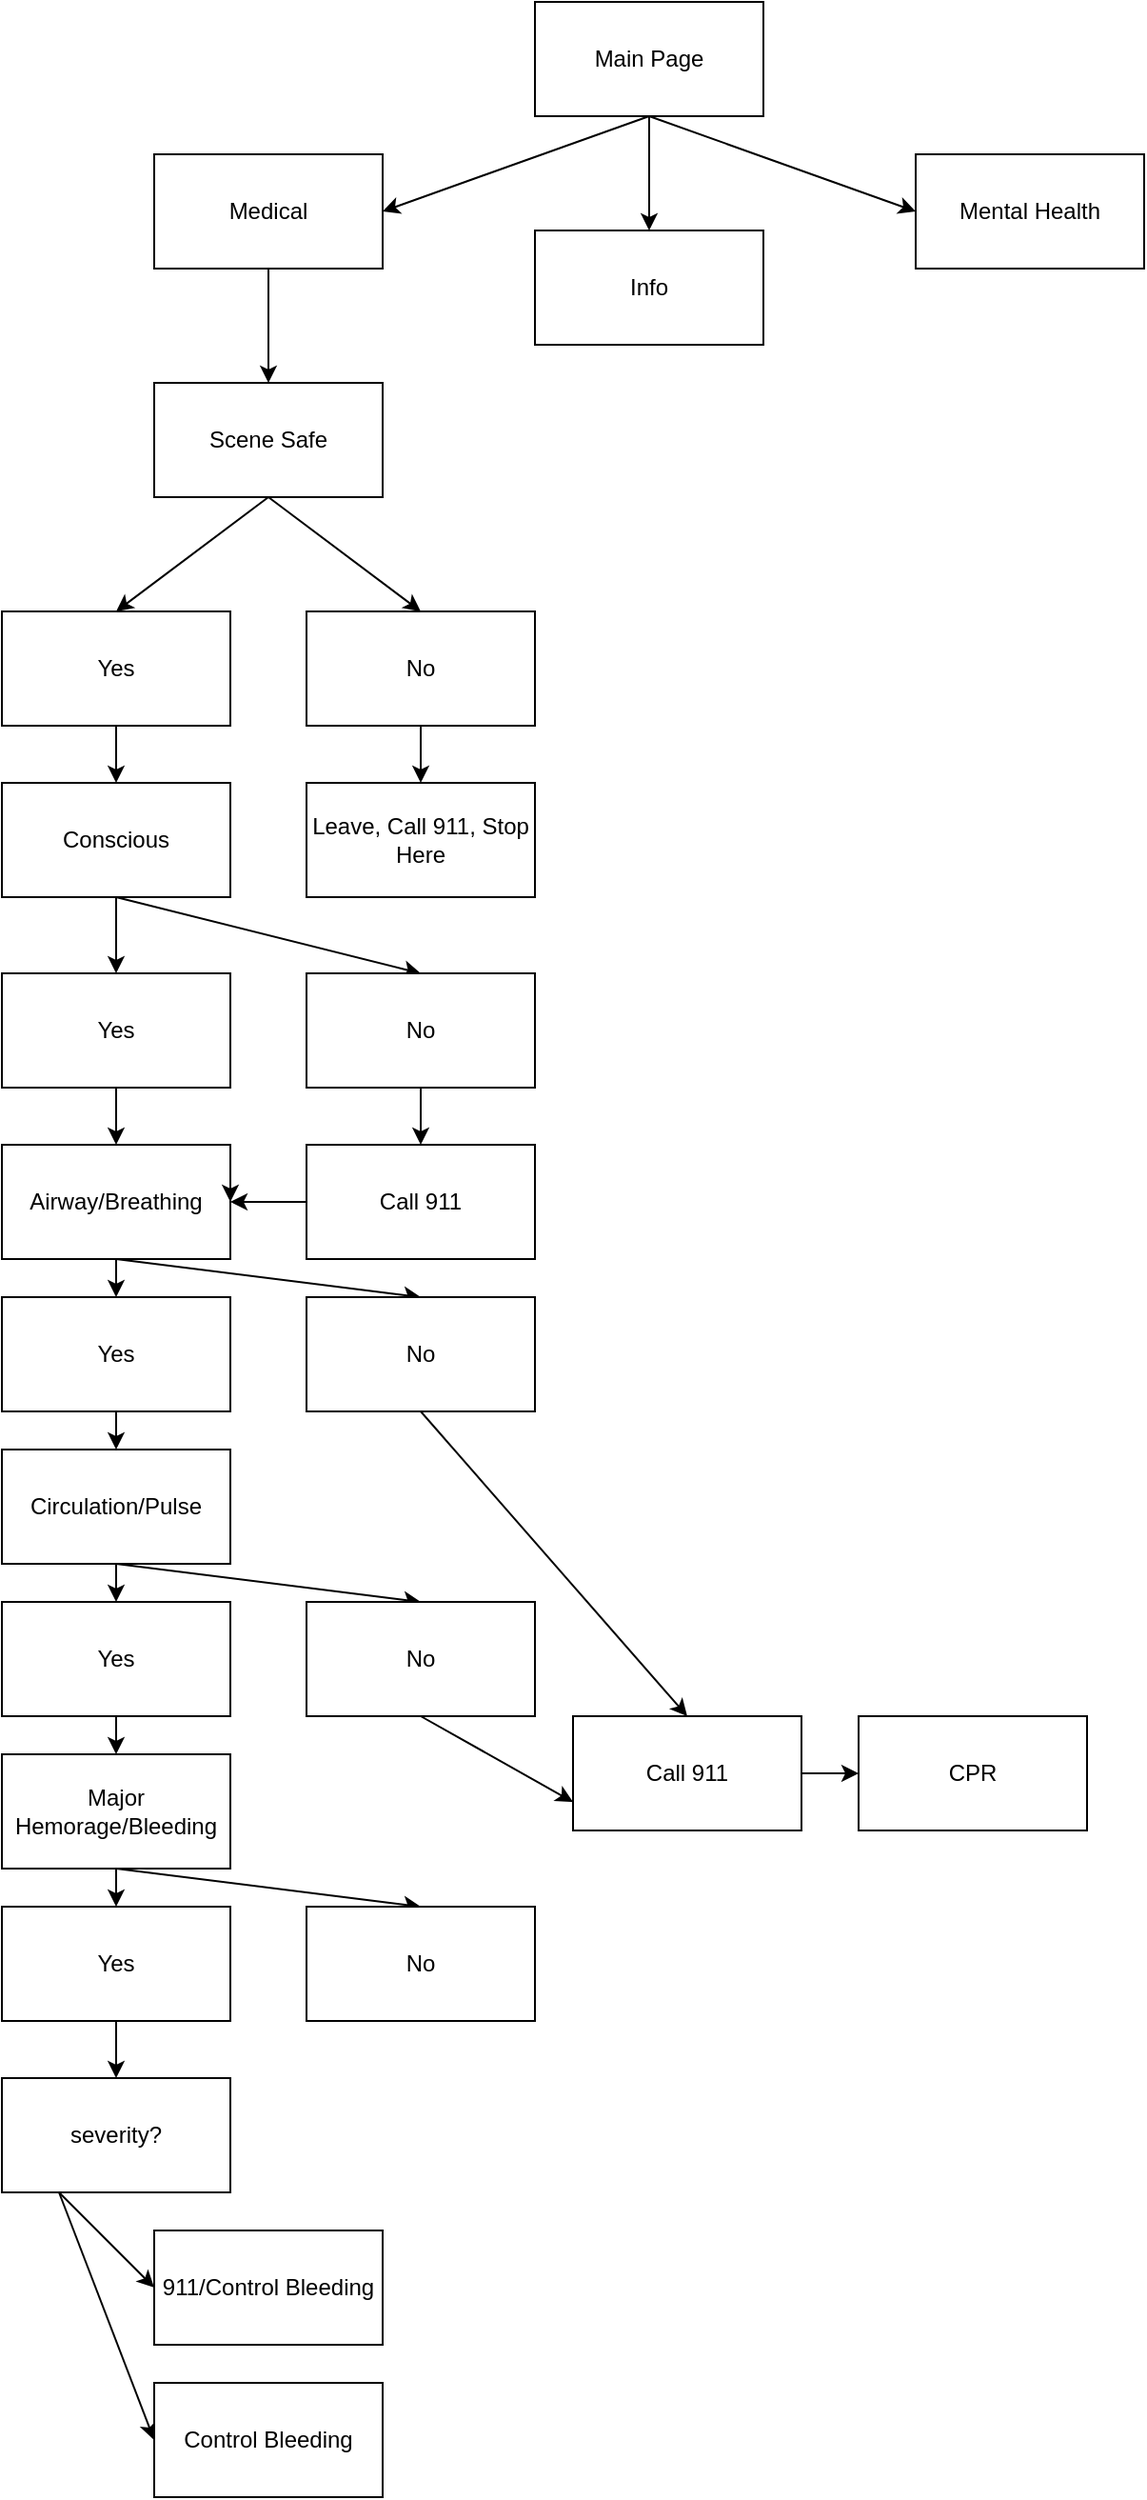 <mxfile version="14.4.4" type="github">
  <diagram id="Jmt0tOEUqf-Zn0J5SS5X" name="Page-1">
    <mxGraphModel dx="862" dy="482" grid="1" gridSize="10" guides="1" tooltips="1" connect="1" arrows="1" fold="1" page="1" pageScale="1" pageWidth="850" pageHeight="1100" math="0" shadow="0">
      <root>
        <mxCell id="0" />
        <mxCell id="1" parent="0" />
        <mxCell id="mOSQkUv-fbBOUkvzw68a-9" style="edgeStyle=none;rounded=0;orthogonalLoop=1;jettySize=auto;html=1;exitX=0.5;exitY=1;exitDx=0;exitDy=0;entryX=0;entryY=0.5;entryDx=0;entryDy=0;" edge="1" parent="1" source="mOSQkUv-fbBOUkvzw68a-1" target="mOSQkUv-fbBOUkvzw68a-4">
          <mxGeometry relative="1" as="geometry" />
        </mxCell>
        <mxCell id="mOSQkUv-fbBOUkvzw68a-1" value="Main Page" style="rounded=0;whiteSpace=wrap;html=1;" vertex="1" parent="1">
          <mxGeometry x="360" y="40" width="120" height="60" as="geometry" />
        </mxCell>
        <mxCell id="mOSQkUv-fbBOUkvzw68a-12" style="edgeStyle=none;rounded=0;orthogonalLoop=1;jettySize=auto;html=1;exitX=0.5;exitY=1;exitDx=0;exitDy=0;entryX=0.5;entryY=0;entryDx=0;entryDy=0;" edge="1" parent="1" source="mOSQkUv-fbBOUkvzw68a-2" target="mOSQkUv-fbBOUkvzw68a-10">
          <mxGeometry relative="1" as="geometry" />
        </mxCell>
        <mxCell id="mOSQkUv-fbBOUkvzw68a-2" value="Medical" style="rounded=0;whiteSpace=wrap;html=1;" vertex="1" parent="1">
          <mxGeometry x="160" y="120" width="120" height="60" as="geometry" />
        </mxCell>
        <mxCell id="mOSQkUv-fbBOUkvzw68a-3" value="Info" style="rounded=0;whiteSpace=wrap;html=1;" vertex="1" parent="1">
          <mxGeometry x="360" y="160" width="120" height="60" as="geometry" />
        </mxCell>
        <mxCell id="mOSQkUv-fbBOUkvzw68a-4" value="Mental Health" style="rounded=0;whiteSpace=wrap;html=1;" vertex="1" parent="1">
          <mxGeometry x="560" y="120" width="120" height="60" as="geometry" />
        </mxCell>
        <mxCell id="mOSQkUv-fbBOUkvzw68a-5" value="" style="endArrow=classic;html=1;exitX=0.5;exitY=1;exitDx=0;exitDy=0;entryX=1;entryY=0.5;entryDx=0;entryDy=0;" edge="1" parent="1" source="mOSQkUv-fbBOUkvzw68a-1" target="mOSQkUv-fbBOUkvzw68a-2">
          <mxGeometry width="50" height="50" relative="1" as="geometry">
            <mxPoint x="400" y="300" as="sourcePoint" />
            <mxPoint x="450" y="250" as="targetPoint" />
          </mxGeometry>
        </mxCell>
        <mxCell id="mOSQkUv-fbBOUkvzw68a-6" value="" style="endArrow=classic;html=1;entryX=0.5;entryY=0;entryDx=0;entryDy=0;" edge="1" parent="1" target="mOSQkUv-fbBOUkvzw68a-3">
          <mxGeometry width="50" height="50" relative="1" as="geometry">
            <mxPoint x="420" y="100" as="sourcePoint" />
            <mxPoint x="450" y="250" as="targetPoint" />
          </mxGeometry>
        </mxCell>
        <mxCell id="mOSQkUv-fbBOUkvzw68a-18" style="edgeStyle=none;rounded=0;orthogonalLoop=1;jettySize=auto;html=1;exitX=0.5;exitY=1;exitDx=0;exitDy=0;entryX=0.5;entryY=0;entryDx=0;entryDy=0;" edge="1" parent="1" source="mOSQkUv-fbBOUkvzw68a-10" target="mOSQkUv-fbBOUkvzw68a-14">
          <mxGeometry relative="1" as="geometry" />
        </mxCell>
        <mxCell id="mOSQkUv-fbBOUkvzw68a-19" style="edgeStyle=none;rounded=0;orthogonalLoop=1;jettySize=auto;html=1;exitX=0.5;exitY=1;exitDx=0;exitDy=0;entryX=0.5;entryY=0;entryDx=0;entryDy=0;" edge="1" parent="1" source="mOSQkUv-fbBOUkvzw68a-10" target="mOSQkUv-fbBOUkvzw68a-13">
          <mxGeometry relative="1" as="geometry" />
        </mxCell>
        <mxCell id="mOSQkUv-fbBOUkvzw68a-10" value="Scene Safe" style="rounded=0;whiteSpace=wrap;html=1;" vertex="1" parent="1">
          <mxGeometry x="160" y="240" width="120" height="60" as="geometry" />
        </mxCell>
        <mxCell id="mOSQkUv-fbBOUkvzw68a-21" style="edgeStyle=none;rounded=0;orthogonalLoop=1;jettySize=auto;html=1;exitX=0.5;exitY=1;exitDx=0;exitDy=0;entryX=0.5;entryY=0;entryDx=0;entryDy=0;" edge="1" parent="1" source="mOSQkUv-fbBOUkvzw68a-13" target="mOSQkUv-fbBOUkvzw68a-20">
          <mxGeometry relative="1" as="geometry" />
        </mxCell>
        <mxCell id="mOSQkUv-fbBOUkvzw68a-13" value="Yes" style="rounded=0;whiteSpace=wrap;html=1;" vertex="1" parent="1">
          <mxGeometry x="80" y="360" width="120" height="60" as="geometry" />
        </mxCell>
        <mxCell id="mOSQkUv-fbBOUkvzw68a-17" style="edgeStyle=none;rounded=0;orthogonalLoop=1;jettySize=auto;html=1;exitX=0.5;exitY=1;exitDx=0;exitDy=0;" edge="1" parent="1" source="mOSQkUv-fbBOUkvzw68a-14" target="mOSQkUv-fbBOUkvzw68a-15">
          <mxGeometry relative="1" as="geometry" />
        </mxCell>
        <mxCell id="mOSQkUv-fbBOUkvzw68a-14" value="No" style="rounded=0;whiteSpace=wrap;html=1;" vertex="1" parent="1">
          <mxGeometry x="240" y="360" width="120" height="60" as="geometry" />
        </mxCell>
        <mxCell id="mOSQkUv-fbBOUkvzw68a-15" value="Leave, Call 911, Stop Here" style="rounded=0;whiteSpace=wrap;html=1;" vertex="1" parent="1">
          <mxGeometry x="240" y="450" width="120" height="60" as="geometry" />
        </mxCell>
        <mxCell id="mOSQkUv-fbBOUkvzw68a-24" style="edgeStyle=none;rounded=0;orthogonalLoop=1;jettySize=auto;html=1;exitX=0.5;exitY=1;exitDx=0;exitDy=0;entryX=0.5;entryY=0;entryDx=0;entryDy=0;" edge="1" parent="1" source="mOSQkUv-fbBOUkvzw68a-20" target="mOSQkUv-fbBOUkvzw68a-22">
          <mxGeometry relative="1" as="geometry" />
        </mxCell>
        <mxCell id="mOSQkUv-fbBOUkvzw68a-25" style="edgeStyle=none;rounded=0;orthogonalLoop=1;jettySize=auto;html=1;exitX=0.5;exitY=1;exitDx=0;exitDy=0;entryX=0.5;entryY=0;entryDx=0;entryDy=0;" edge="1" parent="1" source="mOSQkUv-fbBOUkvzw68a-20" target="mOSQkUv-fbBOUkvzw68a-23">
          <mxGeometry relative="1" as="geometry" />
        </mxCell>
        <mxCell id="mOSQkUv-fbBOUkvzw68a-20" value="Conscious" style="rounded=0;whiteSpace=wrap;html=1;" vertex="1" parent="1">
          <mxGeometry x="80" y="450" width="120" height="60" as="geometry" />
        </mxCell>
        <mxCell id="mOSQkUv-fbBOUkvzw68a-36" style="edgeStyle=none;rounded=0;orthogonalLoop=1;jettySize=auto;html=1;exitX=0.5;exitY=1;exitDx=0;exitDy=0;" edge="1" parent="1" source="mOSQkUv-fbBOUkvzw68a-22" target="mOSQkUv-fbBOUkvzw68a-27">
          <mxGeometry relative="1" as="geometry" />
        </mxCell>
        <mxCell id="mOSQkUv-fbBOUkvzw68a-22" value="Yes" style="rounded=0;whiteSpace=wrap;html=1;" vertex="1" parent="1">
          <mxGeometry x="80" y="550" width="120" height="60" as="geometry" />
        </mxCell>
        <mxCell id="mOSQkUv-fbBOUkvzw68a-34" style="edgeStyle=none;rounded=0;orthogonalLoop=1;jettySize=auto;html=1;exitX=0.5;exitY=1;exitDx=0;exitDy=0;entryX=0.5;entryY=0;entryDx=0;entryDy=0;" edge="1" parent="1" source="mOSQkUv-fbBOUkvzw68a-23" target="mOSQkUv-fbBOUkvzw68a-26">
          <mxGeometry relative="1" as="geometry" />
        </mxCell>
        <mxCell id="mOSQkUv-fbBOUkvzw68a-23" value="No" style="rounded=0;whiteSpace=wrap;html=1;" vertex="1" parent="1">
          <mxGeometry x="240" y="550" width="120" height="60" as="geometry" />
        </mxCell>
        <mxCell id="mOSQkUv-fbBOUkvzw68a-35" style="edgeStyle=none;rounded=0;orthogonalLoop=1;jettySize=auto;html=1;exitX=0;exitY=0.5;exitDx=0;exitDy=0;entryX=1;entryY=0.5;entryDx=0;entryDy=0;" edge="1" parent="1" source="mOSQkUv-fbBOUkvzw68a-26" target="mOSQkUv-fbBOUkvzw68a-27">
          <mxGeometry relative="1" as="geometry" />
        </mxCell>
        <mxCell id="mOSQkUv-fbBOUkvzw68a-26" value="Call 911" style="rounded=0;whiteSpace=wrap;html=1;" vertex="1" parent="1">
          <mxGeometry x="240" y="640" width="120" height="60" as="geometry" />
        </mxCell>
        <mxCell id="mOSQkUv-fbBOUkvzw68a-41" style="edgeStyle=none;rounded=0;orthogonalLoop=1;jettySize=auto;html=1;exitX=0.5;exitY=1;exitDx=0;exitDy=0;entryX=0.5;entryY=0;entryDx=0;entryDy=0;" edge="1" parent="1" source="mOSQkUv-fbBOUkvzw68a-27" target="mOSQkUv-fbBOUkvzw68a-39">
          <mxGeometry relative="1" as="geometry" />
        </mxCell>
        <mxCell id="mOSQkUv-fbBOUkvzw68a-42" style="edgeStyle=none;rounded=0;orthogonalLoop=1;jettySize=auto;html=1;exitX=0.5;exitY=1;exitDx=0;exitDy=0;entryX=0.5;entryY=0;entryDx=0;entryDy=0;" edge="1" parent="1" source="mOSQkUv-fbBOUkvzw68a-27" target="mOSQkUv-fbBOUkvzw68a-38">
          <mxGeometry relative="1" as="geometry" />
        </mxCell>
        <mxCell id="mOSQkUv-fbBOUkvzw68a-27" value="Airway/Breathing" style="rounded=0;whiteSpace=wrap;html=1;" vertex="1" parent="1">
          <mxGeometry x="80" y="640" width="120" height="60" as="geometry" />
        </mxCell>
        <mxCell id="mOSQkUv-fbBOUkvzw68a-45" style="edgeStyle=none;rounded=0;orthogonalLoop=1;jettySize=auto;html=1;exitX=0.5;exitY=1;exitDx=0;exitDy=0;entryX=0.5;entryY=0;entryDx=0;entryDy=0;" edge="1" parent="1" source="mOSQkUv-fbBOUkvzw68a-28" target="mOSQkUv-fbBOUkvzw68a-43">
          <mxGeometry relative="1" as="geometry" />
        </mxCell>
        <mxCell id="mOSQkUv-fbBOUkvzw68a-46" style="edgeStyle=none;rounded=0;orthogonalLoop=1;jettySize=auto;html=1;exitX=0.5;exitY=1;exitDx=0;exitDy=0;entryX=0.5;entryY=0;entryDx=0;entryDy=0;" edge="1" parent="1" source="mOSQkUv-fbBOUkvzw68a-28" target="mOSQkUv-fbBOUkvzw68a-44">
          <mxGeometry relative="1" as="geometry" />
        </mxCell>
        <mxCell id="mOSQkUv-fbBOUkvzw68a-28" value="Circulation/Pulse" style="rounded=0;whiteSpace=wrap;html=1;" vertex="1" parent="1">
          <mxGeometry x="80" y="800" width="120" height="60" as="geometry" />
        </mxCell>
        <mxCell id="mOSQkUv-fbBOUkvzw68a-56" style="edgeStyle=none;rounded=0;orthogonalLoop=1;jettySize=auto;html=1;exitX=0.5;exitY=1;exitDx=0;exitDy=0;entryX=0.5;entryY=0;entryDx=0;entryDy=0;" edge="1" parent="1" source="mOSQkUv-fbBOUkvzw68a-29" target="mOSQkUv-fbBOUkvzw68a-54">
          <mxGeometry relative="1" as="geometry" />
        </mxCell>
        <mxCell id="mOSQkUv-fbBOUkvzw68a-57" style="edgeStyle=none;rounded=0;orthogonalLoop=1;jettySize=auto;html=1;exitX=0.5;exitY=1;exitDx=0;exitDy=0;entryX=0.5;entryY=0;entryDx=0;entryDy=0;" edge="1" parent="1" source="mOSQkUv-fbBOUkvzw68a-29" target="mOSQkUv-fbBOUkvzw68a-55">
          <mxGeometry relative="1" as="geometry" />
        </mxCell>
        <mxCell id="mOSQkUv-fbBOUkvzw68a-29" value="Major Hemorage/Bleeding" style="rounded=0;whiteSpace=wrap;html=1;" vertex="1" parent="1">
          <mxGeometry x="80" y="960" width="120" height="60" as="geometry" />
        </mxCell>
        <mxCell id="mOSQkUv-fbBOUkvzw68a-51" style="edgeStyle=none;rounded=0;orthogonalLoop=1;jettySize=auto;html=1;exitX=1;exitY=0.5;exitDx=0;exitDy=0;entryX=0;entryY=0.5;entryDx=0;entryDy=0;" edge="1" parent="1" source="mOSQkUv-fbBOUkvzw68a-31" target="mOSQkUv-fbBOUkvzw68a-50">
          <mxGeometry relative="1" as="geometry" />
        </mxCell>
        <mxCell id="mOSQkUv-fbBOUkvzw68a-31" value="&lt;span&gt;Call 911&lt;/span&gt;" style="rounded=0;whiteSpace=wrap;html=1;" vertex="1" parent="1">
          <mxGeometry x="380" y="940" width="120" height="60" as="geometry" />
        </mxCell>
        <mxCell id="mOSQkUv-fbBOUkvzw68a-37" style="edgeStyle=none;rounded=0;orthogonalLoop=1;jettySize=auto;html=1;exitX=1;exitY=0.25;exitDx=0;exitDy=0;entryX=1;entryY=0.5;entryDx=0;entryDy=0;" edge="1" parent="1" source="mOSQkUv-fbBOUkvzw68a-27" target="mOSQkUv-fbBOUkvzw68a-27">
          <mxGeometry relative="1" as="geometry" />
        </mxCell>
        <mxCell id="mOSQkUv-fbBOUkvzw68a-52" style="edgeStyle=none;rounded=0;orthogonalLoop=1;jettySize=auto;html=1;exitX=0.5;exitY=1;exitDx=0;exitDy=0;entryX=0.5;entryY=0;entryDx=0;entryDy=0;" edge="1" parent="1" source="mOSQkUv-fbBOUkvzw68a-38" target="mOSQkUv-fbBOUkvzw68a-28">
          <mxGeometry relative="1" as="geometry" />
        </mxCell>
        <mxCell id="mOSQkUv-fbBOUkvzw68a-38" value="Yes" style="rounded=0;whiteSpace=wrap;html=1;" vertex="1" parent="1">
          <mxGeometry x="80" y="720" width="120" height="60" as="geometry" />
        </mxCell>
        <mxCell id="mOSQkUv-fbBOUkvzw68a-49" style="edgeStyle=none;rounded=0;orthogonalLoop=1;jettySize=auto;html=1;exitX=0.5;exitY=1;exitDx=0;exitDy=0;entryX=0.5;entryY=0;entryDx=0;entryDy=0;" edge="1" parent="1" source="mOSQkUv-fbBOUkvzw68a-39" target="mOSQkUv-fbBOUkvzw68a-31">
          <mxGeometry relative="1" as="geometry" />
        </mxCell>
        <mxCell id="mOSQkUv-fbBOUkvzw68a-39" value="No" style="rounded=0;whiteSpace=wrap;html=1;" vertex="1" parent="1">
          <mxGeometry x="240" y="720" width="120" height="60" as="geometry" />
        </mxCell>
        <mxCell id="mOSQkUv-fbBOUkvzw68a-53" style="edgeStyle=none;rounded=0;orthogonalLoop=1;jettySize=auto;html=1;exitX=0.5;exitY=1;exitDx=0;exitDy=0;entryX=0.5;entryY=0;entryDx=0;entryDy=0;" edge="1" parent="1" source="mOSQkUv-fbBOUkvzw68a-43" target="mOSQkUv-fbBOUkvzw68a-29">
          <mxGeometry relative="1" as="geometry" />
        </mxCell>
        <mxCell id="mOSQkUv-fbBOUkvzw68a-43" value="Yes" style="rounded=0;whiteSpace=wrap;html=1;" vertex="1" parent="1">
          <mxGeometry x="80" y="880" width="120" height="60" as="geometry" />
        </mxCell>
        <mxCell id="mOSQkUv-fbBOUkvzw68a-47" style="edgeStyle=none;rounded=0;orthogonalLoop=1;jettySize=auto;html=1;exitX=0.5;exitY=1;exitDx=0;exitDy=0;entryX=0;entryY=0.75;entryDx=0;entryDy=0;" edge="1" parent="1" source="mOSQkUv-fbBOUkvzw68a-44" target="mOSQkUv-fbBOUkvzw68a-31">
          <mxGeometry relative="1" as="geometry" />
        </mxCell>
        <mxCell id="mOSQkUv-fbBOUkvzw68a-44" value="No" style="rounded=0;whiteSpace=wrap;html=1;" vertex="1" parent="1">
          <mxGeometry x="240" y="880" width="120" height="60" as="geometry" />
        </mxCell>
        <mxCell id="mOSQkUv-fbBOUkvzw68a-50" value="CPR" style="rounded=0;whiteSpace=wrap;html=1;" vertex="1" parent="1">
          <mxGeometry x="530" y="940" width="120" height="60" as="geometry" />
        </mxCell>
        <mxCell id="mOSQkUv-fbBOUkvzw68a-59" style="edgeStyle=none;rounded=0;orthogonalLoop=1;jettySize=auto;html=1;exitX=0.5;exitY=1;exitDx=0;exitDy=0;entryX=0.5;entryY=0;entryDx=0;entryDy=0;" edge="1" parent="1" source="mOSQkUv-fbBOUkvzw68a-54" target="mOSQkUv-fbBOUkvzw68a-58">
          <mxGeometry relative="1" as="geometry" />
        </mxCell>
        <mxCell id="mOSQkUv-fbBOUkvzw68a-54" value="Yes" style="rounded=0;whiteSpace=wrap;html=1;" vertex="1" parent="1">
          <mxGeometry x="80" y="1040" width="120" height="60" as="geometry" />
        </mxCell>
        <mxCell id="mOSQkUv-fbBOUkvzw68a-55" value="No" style="rounded=0;whiteSpace=wrap;html=1;" vertex="1" parent="1">
          <mxGeometry x="240" y="1040" width="120" height="60" as="geometry" />
        </mxCell>
        <mxCell id="mOSQkUv-fbBOUkvzw68a-62" style="edgeStyle=none;rounded=0;orthogonalLoop=1;jettySize=auto;html=1;exitX=0.25;exitY=1;exitDx=0;exitDy=0;entryX=0;entryY=0.5;entryDx=0;entryDy=0;" edge="1" parent="1" source="mOSQkUv-fbBOUkvzw68a-58" target="mOSQkUv-fbBOUkvzw68a-60">
          <mxGeometry relative="1" as="geometry" />
        </mxCell>
        <mxCell id="mOSQkUv-fbBOUkvzw68a-63" style="edgeStyle=none;rounded=0;orthogonalLoop=1;jettySize=auto;html=1;exitX=0.25;exitY=1;exitDx=0;exitDy=0;entryX=0;entryY=0.5;entryDx=0;entryDy=0;" edge="1" parent="1" source="mOSQkUv-fbBOUkvzw68a-58" target="mOSQkUv-fbBOUkvzw68a-61">
          <mxGeometry relative="1" as="geometry" />
        </mxCell>
        <mxCell id="mOSQkUv-fbBOUkvzw68a-58" value="severity?" style="rounded=0;whiteSpace=wrap;html=1;" vertex="1" parent="1">
          <mxGeometry x="80" y="1130" width="120" height="60" as="geometry" />
        </mxCell>
        <mxCell id="mOSQkUv-fbBOUkvzw68a-60" value="911/Control Bleeding" style="rounded=0;whiteSpace=wrap;html=1;" vertex="1" parent="1">
          <mxGeometry x="160" y="1210" width="120" height="60" as="geometry" />
        </mxCell>
        <mxCell id="mOSQkUv-fbBOUkvzw68a-61" value="Control Bleeding" style="rounded=0;whiteSpace=wrap;html=1;" vertex="1" parent="1">
          <mxGeometry x="160" y="1290" width="120" height="60" as="geometry" />
        </mxCell>
      </root>
    </mxGraphModel>
  </diagram>
</mxfile>
